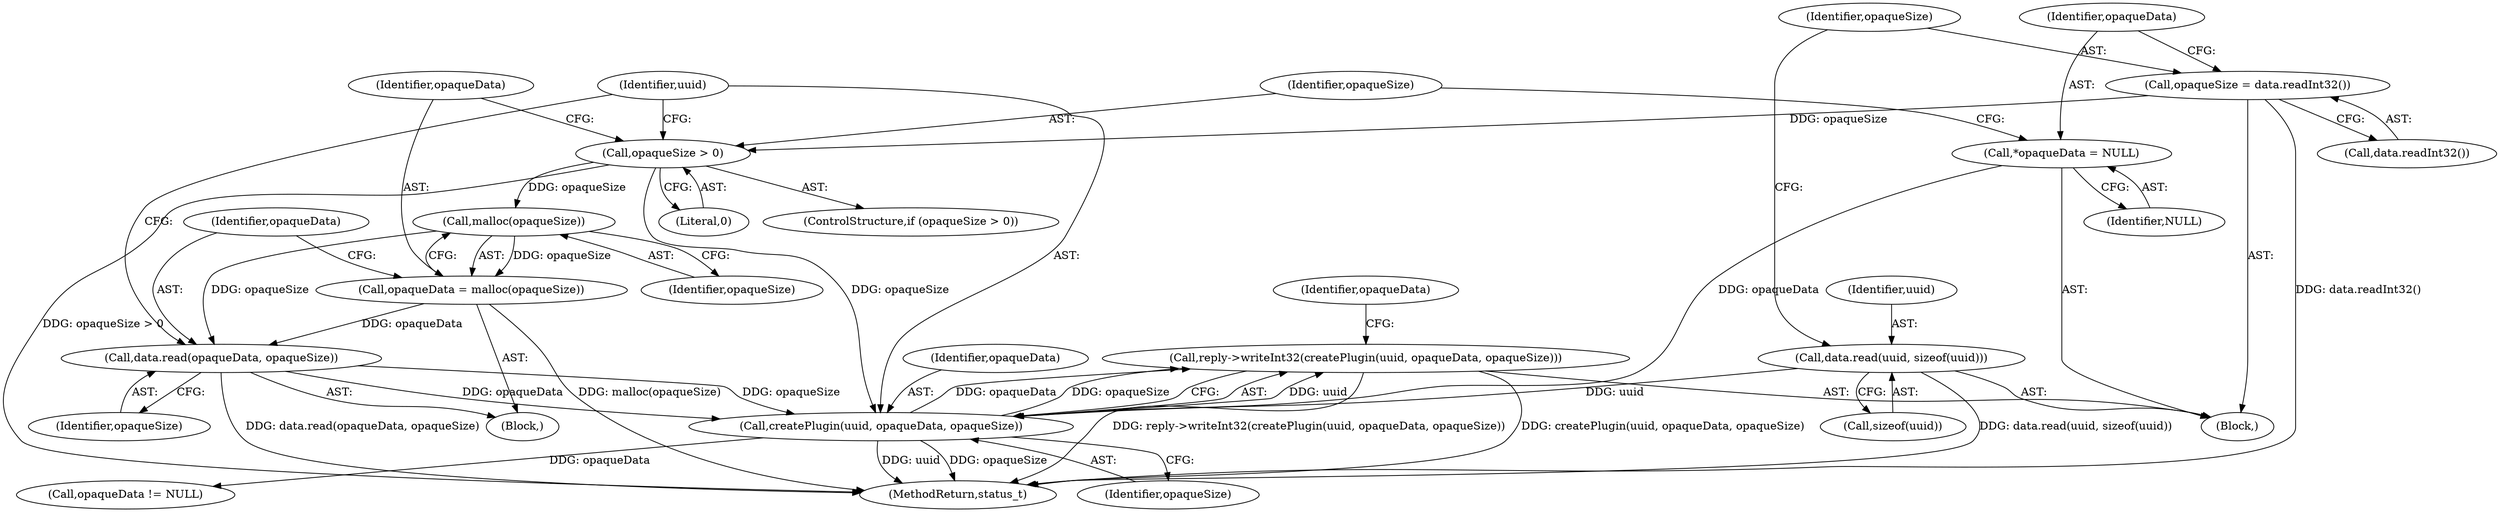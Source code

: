 digraph "0_Android_22f824feac43d5758f9a70b77f2aca840ba62c3b@API" {
"1000166" [label="(Call,reply->writeInt32(createPlugin(uuid, opaqueData, opaqueSize)))"];
"1000167" [label="(Call,createPlugin(uuid, opaqueData, opaqueSize))"];
"1000142" [label="(Call,data.read(uuid, sizeof(uuid)))"];
"1000163" [label="(Call,data.read(opaqueData, opaqueSize))"];
"1000159" [label="(Call,opaqueData = malloc(opaqueSize))"];
"1000161" [label="(Call,malloc(opaqueSize))"];
"1000155" [label="(Call,opaqueSize > 0)"];
"1000147" [label="(Call,opaqueSize = data.readInt32())"];
"1000151" [label="(Call,*opaqueData = NULL)"];
"1000159" [label="(Call,opaqueData = malloc(opaqueSize))"];
"1000156" [label="(Identifier,opaqueSize)"];
"1000162" [label="(Identifier,opaqueSize)"];
"1000153" [label="(Identifier,NULL)"];
"1000151" [label="(Call,*opaqueData = NULL)"];
"1000148" [label="(Identifier,opaqueSize)"];
"1000163" [label="(Call,data.read(opaqueData, opaqueSize))"];
"1000165" [label="(Identifier,opaqueSize)"];
"1000169" [label="(Identifier,opaqueData)"];
"1000166" [label="(Call,reply->writeInt32(createPlugin(uuid, opaqueData, opaqueSize)))"];
"1000154" [label="(ControlStructure,if (opaqueSize > 0))"];
"1000149" [label="(Call,data.readInt32())"];
"1000173" [label="(Identifier,opaqueData)"];
"1000160" [label="(Identifier,opaqueData)"];
"1000172" [label="(Call,opaqueData != NULL)"];
"1000144" [label="(Call,sizeof(uuid))"];
"1000157" [label="(Literal,0)"];
"1000471" [label="(MethodReturn,status_t)"];
"1000158" [label="(Block,)"];
"1000161" [label="(Call,malloc(opaqueSize))"];
"1000164" [label="(Identifier,opaqueData)"];
"1000170" [label="(Identifier,opaqueSize)"];
"1000167" [label="(Call,createPlugin(uuid, opaqueData, opaqueSize))"];
"1000136" [label="(Block,)"];
"1000152" [label="(Identifier,opaqueData)"];
"1000155" [label="(Call,opaqueSize > 0)"];
"1000147" [label="(Call,opaqueSize = data.readInt32())"];
"1000142" [label="(Call,data.read(uuid, sizeof(uuid)))"];
"1000168" [label="(Identifier,uuid)"];
"1000143" [label="(Identifier,uuid)"];
"1000166" -> "1000136"  [label="AST: "];
"1000166" -> "1000167"  [label="CFG: "];
"1000167" -> "1000166"  [label="AST: "];
"1000173" -> "1000166"  [label="CFG: "];
"1000166" -> "1000471"  [label="DDG: reply->writeInt32(createPlugin(uuid, opaqueData, opaqueSize))"];
"1000166" -> "1000471"  [label="DDG: createPlugin(uuid, opaqueData, opaqueSize)"];
"1000167" -> "1000166"  [label="DDG: uuid"];
"1000167" -> "1000166"  [label="DDG: opaqueData"];
"1000167" -> "1000166"  [label="DDG: opaqueSize"];
"1000167" -> "1000170"  [label="CFG: "];
"1000168" -> "1000167"  [label="AST: "];
"1000169" -> "1000167"  [label="AST: "];
"1000170" -> "1000167"  [label="AST: "];
"1000167" -> "1000471"  [label="DDG: uuid"];
"1000167" -> "1000471"  [label="DDG: opaqueSize"];
"1000142" -> "1000167"  [label="DDG: uuid"];
"1000163" -> "1000167"  [label="DDG: opaqueData"];
"1000163" -> "1000167"  [label="DDG: opaqueSize"];
"1000151" -> "1000167"  [label="DDG: opaqueData"];
"1000155" -> "1000167"  [label="DDG: opaqueSize"];
"1000167" -> "1000172"  [label="DDG: opaqueData"];
"1000142" -> "1000136"  [label="AST: "];
"1000142" -> "1000144"  [label="CFG: "];
"1000143" -> "1000142"  [label="AST: "];
"1000144" -> "1000142"  [label="AST: "];
"1000148" -> "1000142"  [label="CFG: "];
"1000142" -> "1000471"  [label="DDG: data.read(uuid, sizeof(uuid))"];
"1000163" -> "1000158"  [label="AST: "];
"1000163" -> "1000165"  [label="CFG: "];
"1000164" -> "1000163"  [label="AST: "];
"1000165" -> "1000163"  [label="AST: "];
"1000168" -> "1000163"  [label="CFG: "];
"1000163" -> "1000471"  [label="DDG: data.read(opaqueData, opaqueSize)"];
"1000159" -> "1000163"  [label="DDG: opaqueData"];
"1000161" -> "1000163"  [label="DDG: opaqueSize"];
"1000159" -> "1000158"  [label="AST: "];
"1000159" -> "1000161"  [label="CFG: "];
"1000160" -> "1000159"  [label="AST: "];
"1000161" -> "1000159"  [label="AST: "];
"1000164" -> "1000159"  [label="CFG: "];
"1000159" -> "1000471"  [label="DDG: malloc(opaqueSize)"];
"1000161" -> "1000159"  [label="DDG: opaqueSize"];
"1000161" -> "1000162"  [label="CFG: "];
"1000162" -> "1000161"  [label="AST: "];
"1000155" -> "1000161"  [label="DDG: opaqueSize"];
"1000155" -> "1000154"  [label="AST: "];
"1000155" -> "1000157"  [label="CFG: "];
"1000156" -> "1000155"  [label="AST: "];
"1000157" -> "1000155"  [label="AST: "];
"1000160" -> "1000155"  [label="CFG: "];
"1000168" -> "1000155"  [label="CFG: "];
"1000155" -> "1000471"  [label="DDG: opaqueSize > 0"];
"1000147" -> "1000155"  [label="DDG: opaqueSize"];
"1000147" -> "1000136"  [label="AST: "];
"1000147" -> "1000149"  [label="CFG: "];
"1000148" -> "1000147"  [label="AST: "];
"1000149" -> "1000147"  [label="AST: "];
"1000152" -> "1000147"  [label="CFG: "];
"1000147" -> "1000471"  [label="DDG: data.readInt32()"];
"1000151" -> "1000136"  [label="AST: "];
"1000151" -> "1000153"  [label="CFG: "];
"1000152" -> "1000151"  [label="AST: "];
"1000153" -> "1000151"  [label="AST: "];
"1000156" -> "1000151"  [label="CFG: "];
}
